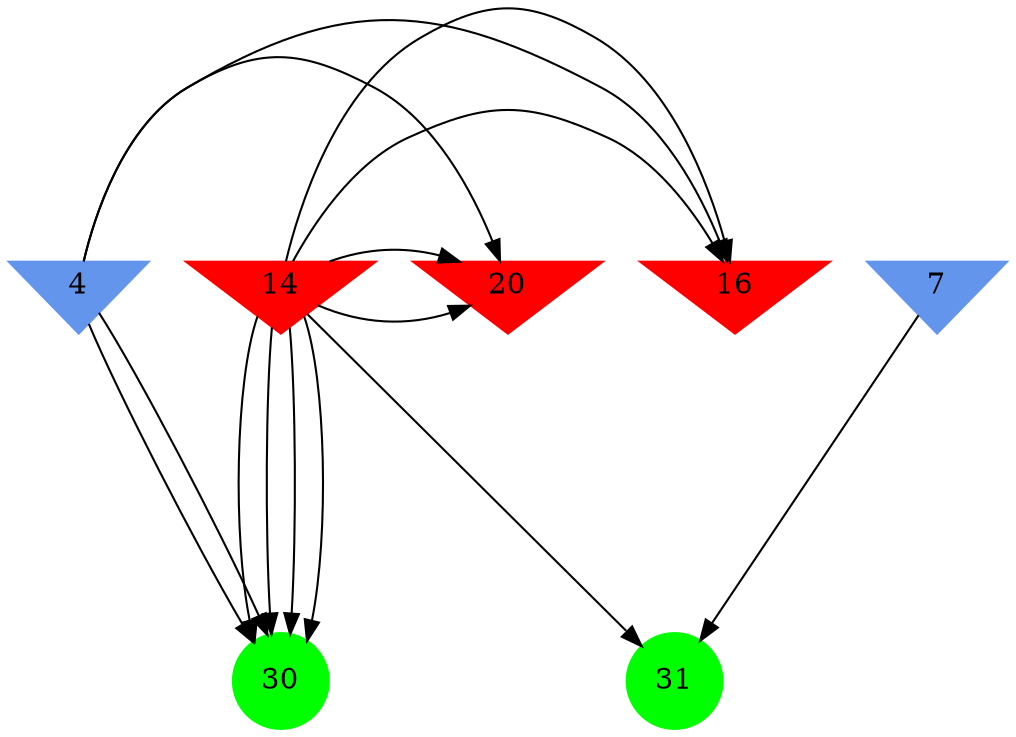 digraph brain {
	ranksep=2.0;
	4 [shape=invtriangle,style=filled,color=cornflowerblue];
	7 [shape=invtriangle,style=filled,color=cornflowerblue];
	14 [shape=invtriangle,style=filled,color=red];
	16 [shape=invtriangle,style=filled,color=red];
	20 [shape=invtriangle,style=filled,color=red];
	30 [shape=circle,style=filled,color=green];
	31 [shape=circle,style=filled,color=green];
	7	->	31;
	14	->	31;
	14	->	30;
	14	->	20;
	14	->	30;
	14	->	16;
	4	->	30;
	4	->	20;
	4	->	30;
	4	->	16;
	14	->	30;
	14	->	20;
	14	->	30;
	14	->	16;
	{ rank=same; 4; 7; 14; 16; 20; }
	{ rank=same; }
	{ rank=same; 30; 31; }
}

